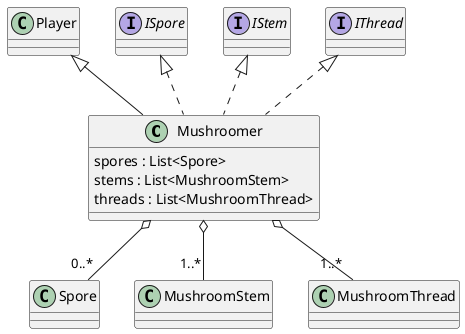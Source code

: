 @startuml mushroomer

Mushroomer o-- "0..*" Spore
Mushroomer o-- "1..*" MushroomStem
Mushroomer o-- "1..*" MushroomThread
class Mushroomer extends Player implements ISpore, IStem, IThread{
    spores : List<Spore>
    stems : List<MushroomStem>
    threads : List<MushroomThread>
}

@enduml